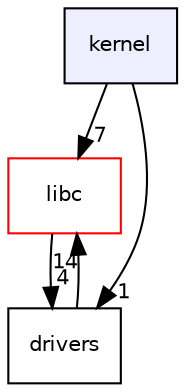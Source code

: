 digraph "kernel" {
  compound=true
  node [ fontsize="10", fontname="Helvetica"];
  edge [ labelfontsize="10", labelfontname="Helvetica"];
  dir_dc43877d82dd332f9fb2071fcca799d6 [shape=box, label="kernel", style="filled", fillcolor="#eeeeff", pencolor="black", URL="dir_dc43877d82dd332f9fb2071fcca799d6.html"];
  dir_fc1eb218ab426e5adb60367f98438da0 [shape=box label="libc" fillcolor="white" style="filled" color="red" URL="dir_fc1eb218ab426e5adb60367f98438da0.html"];
  dir_14bc92f4b96c8519b376567118ac28b3 [shape=box label="drivers" URL="dir_14bc92f4b96c8519b376567118ac28b3.html"];
  dir_fc1eb218ab426e5adb60367f98438da0->dir_14bc92f4b96c8519b376567118ac28b3 [headlabel="4", labeldistance=1.5 headhref="dir_000002_000000.html"];
  dir_dc43877d82dd332f9fb2071fcca799d6->dir_fc1eb218ab426e5adb60367f98438da0 [headlabel="7", labeldistance=1.5 headhref="dir_000001_000002.html"];
  dir_dc43877d82dd332f9fb2071fcca799d6->dir_14bc92f4b96c8519b376567118ac28b3 [headlabel="1", labeldistance=1.5 headhref="dir_000001_000000.html"];
  dir_14bc92f4b96c8519b376567118ac28b3->dir_fc1eb218ab426e5adb60367f98438da0 [headlabel="14", labeldistance=1.5 headhref="dir_000000_000002.html"];
}
